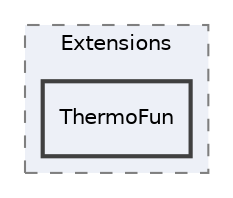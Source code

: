 digraph "Reaktoro/Extensions/ThermoFun"
{
 // INTERACTIVE_SVG=YES
 // LATEX_PDF_SIZE
  bgcolor="transparent";
  edge [fontname="Helvetica",fontsize="10",labelfontname="Helvetica",labelfontsize="10"];
  node [fontname="Helvetica",fontsize="10",shape=record];
  compound=true
  subgraph clusterdir_5b469d4de21d172e1a5ee98b3d3b4ecf {
    graph [ bgcolor="#edf0f7", pencolor="grey50", style="filled,dashed,", label="Extensions", fontname="Helvetica", fontsize="10", URL="dir_5b469d4de21d172e1a5ee98b3d3b4ecf.html"]
  dir_3a45fc2ac15f92d6c8a3ac70e688f8d7 [shape=box, label="ThermoFun", style="filled,bold,", fillcolor="#edf0f7", color="grey25", URL="dir_3a45fc2ac15f92d6c8a3ac70e688f8d7.html"];
  }
}
